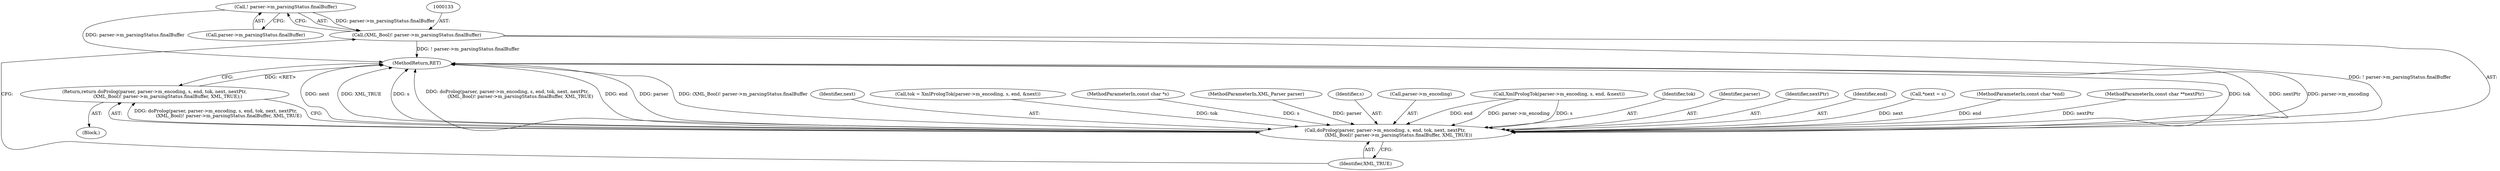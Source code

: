 digraph "0_libexpat_c20b758c332d9a13afbbb276d30db1d183a85d43_3@API" {
"1000134" [label="(Call,! parser->m_parsingStatus.finalBuffer)"];
"1000132" [label="(Call,(XML_Bool)! parser->m_parsingStatus.finalBuffer)"];
"1000122" [label="(Call,doProlog(parser, parser->m_encoding, s, end, tok, next, nextPtr,\n                  (XML_Bool)! parser->m_parsingStatus.finalBuffer, XML_TRUE))"];
"1000121" [label="(Return,return doProlog(parser, parser->m_encoding, s, end, tok, next, nextPtr,\n                  (XML_Bool)! parser->m_parsingStatus.finalBuffer, XML_TRUE);)"];
"1000130" [label="(Identifier,next)"];
"1000111" [label="(Call,tok = XmlPrologTok(parser->m_encoding, s, end, &next))"];
"1000102" [label="(MethodParameterIn,const char *s)"];
"1000101" [label="(MethodParameterIn,XML_Parser parser)"];
"1000127" [label="(Identifier,s)"];
"1000124" [label="(Call,parser->m_encoding)"];
"1000113" [label="(Call,XmlPrologTok(parser->m_encoding, s, end, &next))"];
"1000141" [label="(MethodReturn,RET)"];
"1000140" [label="(Identifier,XML_TRUE)"];
"1000135" [label="(Call,parser->m_parsingStatus.finalBuffer)"];
"1000129" [label="(Identifier,tok)"];
"1000123" [label="(Identifier,parser)"];
"1000131" [label="(Identifier,nextPtr)"];
"1000128" [label="(Identifier,end)"];
"1000107" [label="(Call,*next = s)"];
"1000134" [label="(Call,! parser->m_parsingStatus.finalBuffer)"];
"1000122" [label="(Call,doProlog(parser, parser->m_encoding, s, end, tok, next, nextPtr,\n                  (XML_Bool)! parser->m_parsingStatus.finalBuffer, XML_TRUE))"];
"1000103" [label="(MethodParameterIn,const char *end)"];
"1000104" [label="(MethodParameterIn,const char **nextPtr)"];
"1000132" [label="(Call,(XML_Bool)! parser->m_parsingStatus.finalBuffer)"];
"1000105" [label="(Block,)"];
"1000121" [label="(Return,return doProlog(parser, parser->m_encoding, s, end, tok, next, nextPtr,\n                  (XML_Bool)! parser->m_parsingStatus.finalBuffer, XML_TRUE);)"];
"1000134" -> "1000132"  [label="AST: "];
"1000134" -> "1000135"  [label="CFG: "];
"1000135" -> "1000134"  [label="AST: "];
"1000132" -> "1000134"  [label="CFG: "];
"1000134" -> "1000141"  [label="DDG: parser->m_parsingStatus.finalBuffer"];
"1000134" -> "1000132"  [label="DDG: parser->m_parsingStatus.finalBuffer"];
"1000132" -> "1000122"  [label="AST: "];
"1000133" -> "1000132"  [label="AST: "];
"1000140" -> "1000132"  [label="CFG: "];
"1000132" -> "1000141"  [label="DDG: ! parser->m_parsingStatus.finalBuffer"];
"1000132" -> "1000122"  [label="DDG: ! parser->m_parsingStatus.finalBuffer"];
"1000122" -> "1000121"  [label="AST: "];
"1000122" -> "1000140"  [label="CFG: "];
"1000123" -> "1000122"  [label="AST: "];
"1000124" -> "1000122"  [label="AST: "];
"1000127" -> "1000122"  [label="AST: "];
"1000128" -> "1000122"  [label="AST: "];
"1000129" -> "1000122"  [label="AST: "];
"1000130" -> "1000122"  [label="AST: "];
"1000131" -> "1000122"  [label="AST: "];
"1000140" -> "1000122"  [label="AST: "];
"1000121" -> "1000122"  [label="CFG: "];
"1000122" -> "1000141"  [label="DDG: next"];
"1000122" -> "1000141"  [label="DDG: XML_TRUE"];
"1000122" -> "1000141"  [label="DDG: s"];
"1000122" -> "1000141"  [label="DDG: doProlog(parser, parser->m_encoding, s, end, tok, next, nextPtr,\n                  (XML_Bool)! parser->m_parsingStatus.finalBuffer, XML_TRUE)"];
"1000122" -> "1000141"  [label="DDG: end"];
"1000122" -> "1000141"  [label="DDG: parser"];
"1000122" -> "1000141"  [label="DDG: (XML_Bool)! parser->m_parsingStatus.finalBuffer"];
"1000122" -> "1000141"  [label="DDG: tok"];
"1000122" -> "1000141"  [label="DDG: nextPtr"];
"1000122" -> "1000141"  [label="DDG: parser->m_encoding"];
"1000122" -> "1000121"  [label="DDG: doProlog(parser, parser->m_encoding, s, end, tok, next, nextPtr,\n                  (XML_Bool)! parser->m_parsingStatus.finalBuffer, XML_TRUE)"];
"1000101" -> "1000122"  [label="DDG: parser"];
"1000113" -> "1000122"  [label="DDG: parser->m_encoding"];
"1000113" -> "1000122"  [label="DDG: s"];
"1000113" -> "1000122"  [label="DDG: end"];
"1000102" -> "1000122"  [label="DDG: s"];
"1000103" -> "1000122"  [label="DDG: end"];
"1000111" -> "1000122"  [label="DDG: tok"];
"1000107" -> "1000122"  [label="DDG: next"];
"1000104" -> "1000122"  [label="DDG: nextPtr"];
"1000121" -> "1000105"  [label="AST: "];
"1000141" -> "1000121"  [label="CFG: "];
"1000121" -> "1000141"  [label="DDG: <RET>"];
}
